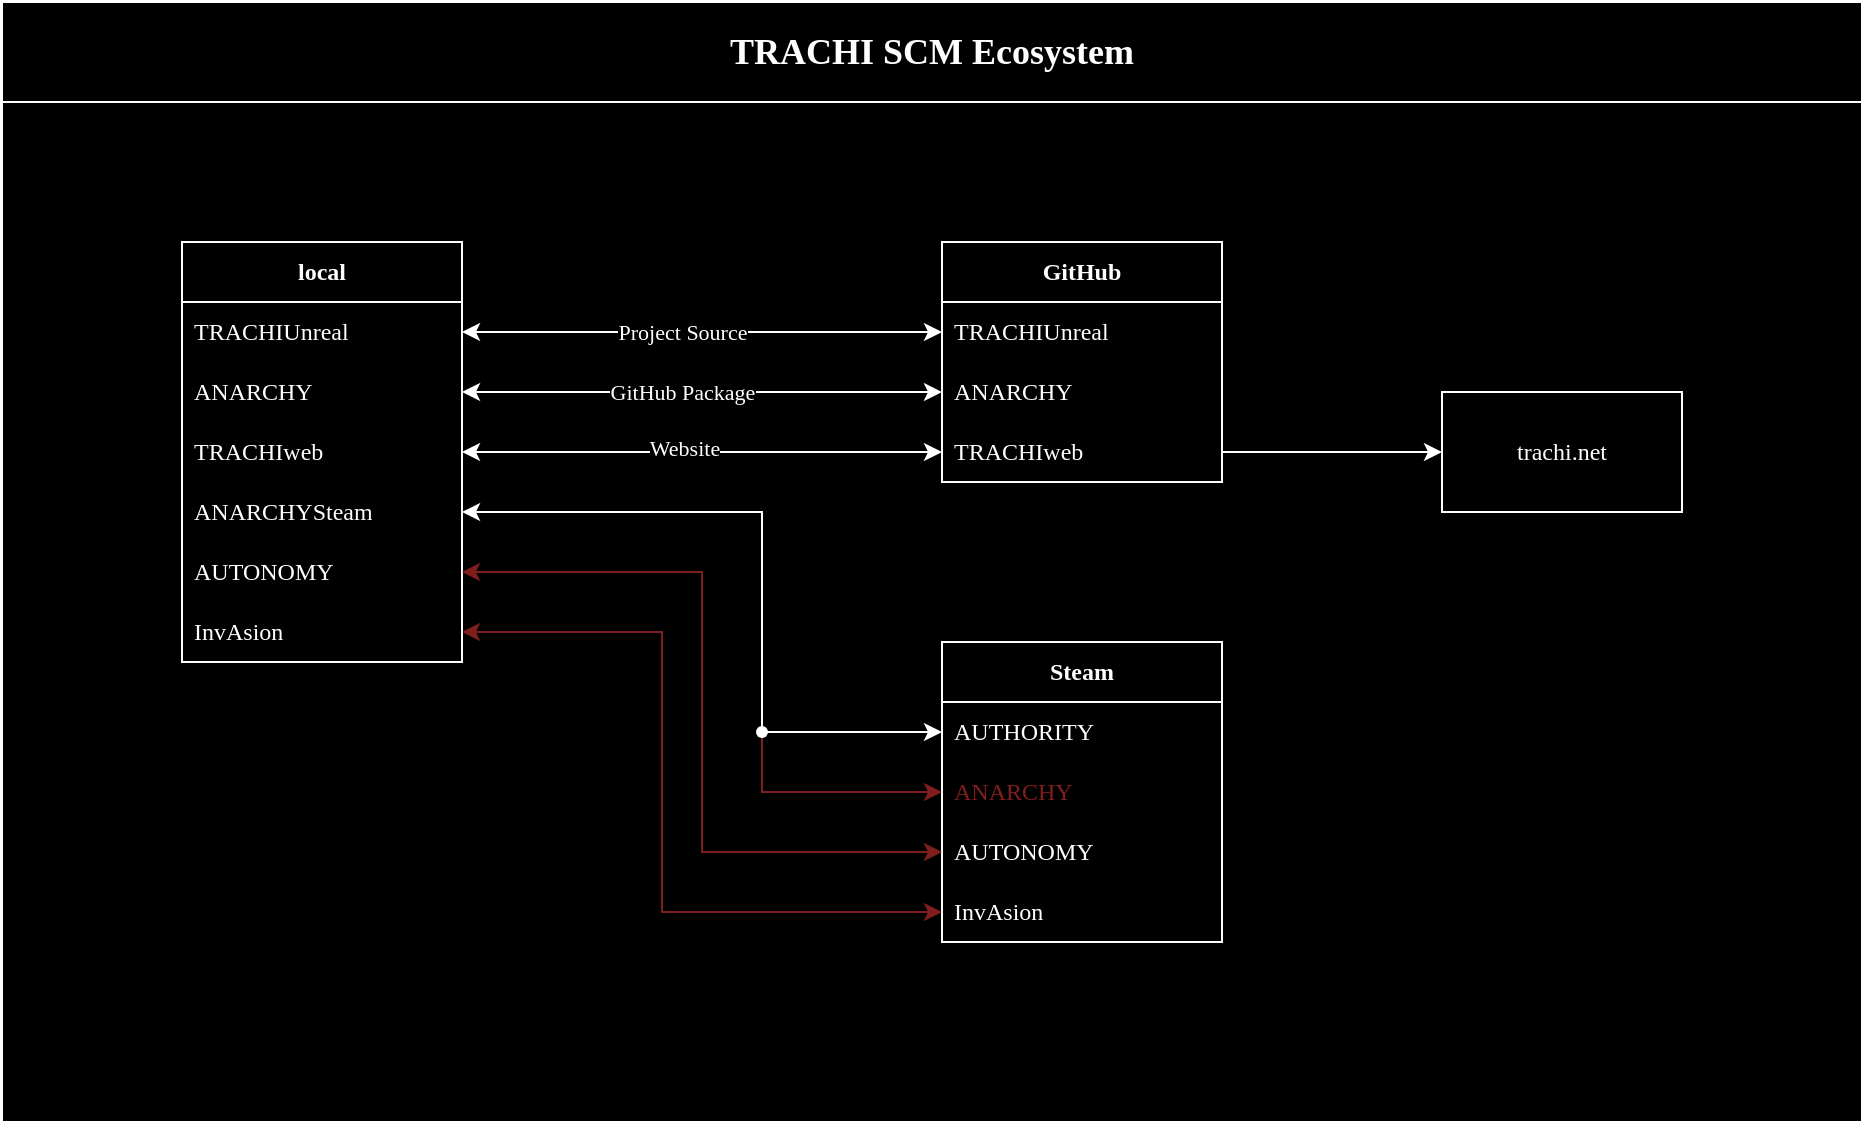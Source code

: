 <mxfile version="20.8.11" type="github">
  <diagram id="prtHgNgQTEPvFCAcTncT" name="Page-1">
    <mxGraphModel dx="358" dy="637" grid="1" gridSize="10" guides="1" tooltips="1" connect="1" arrows="1" fold="1" page="1" pageScale="1" pageWidth="827" pageHeight="1169" math="0" shadow="0">
      <root>
        <mxCell id="0" />
        <mxCell id="1" parent="0" />
        <mxCell id="U35MboQYNCDHYeBfsKGN-50" value="&lt;h2&gt;TRACHI SCM Ecosystem&lt;/h2&gt;" style="swimlane;whiteSpace=wrap;html=1;comic=0;fontFamily=Jost;fontSource=https%3A%2F%2Ffonts.googleapis.com%2Fcss%3Ffamily%3DJost;fontColor=#FFFFFF;fillColor=#000000;container=0;treeFolding=0;treeMoving=0;pointerEvents=1;enumerate=0;swimlaneFillColor=#000000;strokeColor=#FFFFFF;startSize=50;" vertex="1" parent="1">
          <mxGeometry x="1060" y="400" width="930" height="560" as="geometry" />
        </mxCell>
        <mxCell id="U35MboQYNCDHYeBfsKGN-62" value="" style="group" vertex="1" connectable="0" parent="U35MboQYNCDHYeBfsKGN-50">
          <mxGeometry x="90" y="120" width="750" height="350" as="geometry" />
        </mxCell>
        <mxCell id="U35MboQYNCDHYeBfsKGN-4" value="trachi.net" style="rounded=0;whiteSpace=wrap;html=1;fontFamily=Jost;fontSource=https%3A%2F%2Ffonts.googleapis.com%2Fcss%3Ffamily%3DJost;strokeColor=#FFFFFF;fontColor=#FFFFFF;fillColor=#000000;" vertex="1" parent="U35MboQYNCDHYeBfsKGN-62">
          <mxGeometry x="630" y="75" width="120" height="60" as="geometry" />
        </mxCell>
        <mxCell id="U35MboQYNCDHYeBfsKGN-7" value="&lt;div&gt;&lt;b&gt;GitHub&lt;/b&gt;&lt;/div&gt;" style="swimlane;fontStyle=0;childLayout=stackLayout;horizontal=1;startSize=30;horizontalStack=0;resizeParent=1;resizeParentMax=0;resizeLast=0;collapsible=1;marginBottom=0;whiteSpace=wrap;html=1;comic=0;fontFamily=Jost;fontSource=https%3A%2F%2Ffonts.googleapis.com%2Fcss%3Ffamily%3DJost;strokeColor=#FFFFFF;fontColor=#FFFFFF;fillColor=#000000;" vertex="1" parent="U35MboQYNCDHYeBfsKGN-62">
          <mxGeometry x="380" width="140" height="120" as="geometry" />
        </mxCell>
        <mxCell id="U35MboQYNCDHYeBfsKGN-8" value="TRACHIUnreal" style="text;strokeColor=none;fillColor=none;align=left;verticalAlign=middle;spacingLeft=4;spacingRight=4;overflow=hidden;points=[[0,0.5],[1,0.5]];portConstraint=eastwest;rotatable=0;whiteSpace=wrap;html=1;fontFamily=Jost;fontSource=https%3A%2F%2Ffonts.googleapis.com%2Fcss%3Ffamily%3DJost;fontColor=#FFFFFF;" vertex="1" parent="U35MboQYNCDHYeBfsKGN-7">
          <mxGeometry y="30" width="140" height="30" as="geometry" />
        </mxCell>
        <mxCell id="U35MboQYNCDHYeBfsKGN-9" value="ANARCHY" style="text;strokeColor=none;fillColor=none;align=left;verticalAlign=middle;spacingLeft=4;spacingRight=4;overflow=hidden;points=[[0,0.5],[1,0.5]];portConstraint=eastwest;rotatable=0;whiteSpace=wrap;html=1;fontFamily=Jost;fontSource=https%3A%2F%2Ffonts.googleapis.com%2Fcss%3Ffamily%3DJost;fontColor=#FFFFFF;" vertex="1" parent="U35MboQYNCDHYeBfsKGN-7">
          <mxGeometry y="60" width="140" height="30" as="geometry" />
        </mxCell>
        <mxCell id="U35MboQYNCDHYeBfsKGN-10" value="TRACHIweb" style="text;strokeColor=none;fillColor=none;align=left;verticalAlign=middle;spacingLeft=4;spacingRight=4;overflow=hidden;points=[[0,0.5],[1,0.5]];portConstraint=eastwest;rotatable=0;whiteSpace=wrap;html=1;fontFamily=Jost;fontSource=https%3A%2F%2Ffonts.googleapis.com%2Fcss%3Ffamily%3DJost;fontColor=#FFFFFF;" vertex="1" parent="U35MboQYNCDHYeBfsKGN-7">
          <mxGeometry y="90" width="140" height="30" as="geometry" />
        </mxCell>
        <mxCell id="U35MboQYNCDHYeBfsKGN-11" style="edgeStyle=orthogonalEdgeStyle;rounded=0;orthogonalLoop=1;jettySize=auto;html=1;fontFamily=Jost;fontSource=https%3A%2F%2Ffonts.googleapis.com%2Fcss%3Ffamily%3DJost;fontColor=#FFFFFF;strokeColor=#FFFFFF;" edge="1" parent="U35MboQYNCDHYeBfsKGN-62" source="U35MboQYNCDHYeBfsKGN-10" target="U35MboQYNCDHYeBfsKGN-4">
          <mxGeometry relative="1" as="geometry">
            <mxPoint x="670" y="105" as="targetPoint" />
          </mxGeometry>
        </mxCell>
        <mxCell id="U35MboQYNCDHYeBfsKGN-12" value="&lt;div&gt;&lt;b&gt;local&lt;/b&gt;&lt;/div&gt;" style="swimlane;fontStyle=0;childLayout=stackLayout;horizontal=1;startSize=30;horizontalStack=0;resizeParent=1;resizeParentMax=0;resizeLast=0;collapsible=1;marginBottom=0;whiteSpace=wrap;html=1;comic=0;fontFamily=Jost;fontSource=https%3A%2F%2Ffonts.googleapis.com%2Fcss%3Ffamily%3DJost;strokeColor=#FFFFFF;fontColor=#FFFFFF;fillColor=#000000;" vertex="1" parent="U35MboQYNCDHYeBfsKGN-62">
          <mxGeometry width="140" height="210" as="geometry" />
        </mxCell>
        <mxCell id="U35MboQYNCDHYeBfsKGN-13" value="TRACHIUnreal" style="text;strokeColor=none;fillColor=none;align=left;verticalAlign=middle;spacingLeft=4;spacingRight=4;overflow=hidden;points=[[0,0.5],[1,0.5]];portConstraint=eastwest;rotatable=0;whiteSpace=wrap;html=1;fontFamily=Jost;fontSource=https%3A%2F%2Ffonts.googleapis.com%2Fcss%3Ffamily%3DJost;fontColor=#FFFFFF;" vertex="1" parent="U35MboQYNCDHYeBfsKGN-12">
          <mxGeometry y="30" width="140" height="30" as="geometry" />
        </mxCell>
        <mxCell id="U35MboQYNCDHYeBfsKGN-14" value="ANARCHY" style="text;strokeColor=none;fillColor=none;align=left;verticalAlign=middle;spacingLeft=4;spacingRight=4;overflow=hidden;points=[[0,0.5],[1,0.5]];portConstraint=eastwest;rotatable=0;whiteSpace=wrap;html=1;fontFamily=Jost;fontSource=https%3A%2F%2Ffonts.googleapis.com%2Fcss%3Ffamily%3DJost;fontColor=#FFFFFF;" vertex="1" parent="U35MboQYNCDHYeBfsKGN-12">
          <mxGeometry y="60" width="140" height="30" as="geometry" />
        </mxCell>
        <mxCell id="U35MboQYNCDHYeBfsKGN-15" value="TRACHIweb" style="text;strokeColor=none;fillColor=none;align=left;verticalAlign=middle;spacingLeft=4;spacingRight=4;overflow=hidden;points=[[0,0.5],[1,0.5]];portConstraint=eastwest;rotatable=0;whiteSpace=wrap;html=1;fontFamily=Jost;fontSource=https%3A%2F%2Ffonts.googleapis.com%2Fcss%3Ffamily%3DJost;fontColor=#FFFFFF;" vertex="1" parent="U35MboQYNCDHYeBfsKGN-12">
          <mxGeometry y="90" width="140" height="30" as="geometry" />
        </mxCell>
        <mxCell id="U35MboQYNCDHYeBfsKGN-26" value="&lt;div&gt;ANARCHYSteam&lt;/div&gt;" style="text;strokeColor=none;fillColor=none;align=left;verticalAlign=middle;spacingLeft=4;spacingRight=4;overflow=hidden;points=[[0,0.5],[1,0.5]];portConstraint=eastwest;rotatable=0;whiteSpace=wrap;html=1;fontFamily=Jost;fontSource=https%3A%2F%2Ffonts.googleapis.com%2Fcss%3Ffamily%3DJost;fontColor=#FFFFFF;" vertex="1" parent="U35MboQYNCDHYeBfsKGN-12">
          <mxGeometry y="120" width="140" height="30" as="geometry" />
        </mxCell>
        <mxCell id="U35MboQYNCDHYeBfsKGN-30" value="&lt;div&gt;AUTONOMY&lt;/div&gt;" style="text;strokeColor=none;fillColor=none;align=left;verticalAlign=middle;spacingLeft=4;spacingRight=4;overflow=hidden;points=[[0,0.5],[1,0.5]];portConstraint=eastwest;rotatable=0;whiteSpace=wrap;html=1;fontFamily=Jost;fontSource=https%3A%2F%2Ffonts.googleapis.com%2Fcss%3Ffamily%3DJost;fontColor=#FFFFFF;" vertex="1" parent="U35MboQYNCDHYeBfsKGN-12">
          <mxGeometry y="150" width="140" height="30" as="geometry" />
        </mxCell>
        <mxCell id="U35MboQYNCDHYeBfsKGN-31" value="&lt;div&gt;InvAsion&lt;/div&gt;" style="text;strokeColor=none;fillColor=none;align=left;verticalAlign=middle;spacingLeft=4;spacingRight=4;overflow=hidden;points=[[0,0.5],[1,0.5]];portConstraint=eastwest;rotatable=0;whiteSpace=wrap;html=1;fontFamily=Jost;fontSource=https%3A%2F%2Ffonts.googleapis.com%2Fcss%3Ffamily%3DJost;fontColor=#FFFFFF;" vertex="1" parent="U35MboQYNCDHYeBfsKGN-12">
          <mxGeometry y="180" width="140" height="30" as="geometry" />
        </mxCell>
        <mxCell id="U35MboQYNCDHYeBfsKGN-16" value="&lt;div&gt;&lt;b&gt;Steam&lt;/b&gt;&lt;/div&gt;" style="swimlane;fontStyle=0;childLayout=stackLayout;horizontal=1;startSize=30;horizontalStack=0;resizeParent=1;resizeParentMax=0;resizeLast=0;collapsible=1;marginBottom=0;whiteSpace=wrap;html=1;comic=0;fontFamily=Jost;fontSource=https%3A%2F%2Ffonts.googleapis.com%2Fcss%3Ffamily%3DJost;strokeColor=#FFFFFF;fontColor=#FFFFFF;fillColor=#000000;" vertex="1" parent="U35MboQYNCDHYeBfsKGN-62">
          <mxGeometry x="380" y="200" width="140" height="150" as="geometry" />
        </mxCell>
        <mxCell id="U35MboQYNCDHYeBfsKGN-17" value="AUTHORITY" style="text;strokeColor=none;fillColor=none;align=left;verticalAlign=middle;spacingLeft=4;spacingRight=4;overflow=hidden;points=[[0,0.5],[1,0.5]];portConstraint=eastwest;rotatable=0;whiteSpace=wrap;html=1;fontFamily=Jost;fontSource=https%3A%2F%2Ffonts.googleapis.com%2Fcss%3Ffamily%3DJost;fontColor=#FFFFFF;" vertex="1" parent="U35MboQYNCDHYeBfsKGN-16">
          <mxGeometry y="30" width="140" height="30" as="geometry" />
        </mxCell>
        <mxCell id="U35MboQYNCDHYeBfsKGN-58" value="ANARCHY" style="text;strokeColor=none;fillColor=none;align=left;verticalAlign=middle;spacingLeft=4;spacingRight=4;overflow=hidden;points=[[0,0.5],[1,0.5]];portConstraint=eastwest;rotatable=0;whiteSpace=wrap;html=1;fontFamily=Jost;fontSource=https%3A%2F%2Ffonts.googleapis.com%2Fcss%3Ffamily%3DJost;fontColor=#801E1E;" vertex="1" parent="U35MboQYNCDHYeBfsKGN-16">
          <mxGeometry y="60" width="140" height="30" as="geometry" />
        </mxCell>
        <mxCell id="U35MboQYNCDHYeBfsKGN-19" value="&lt;div&gt;AUTONOMY&lt;/div&gt;" style="text;strokeColor=none;fillColor=none;align=left;verticalAlign=middle;spacingLeft=4;spacingRight=4;overflow=hidden;points=[[0,0.5],[1,0.5]];portConstraint=eastwest;rotatable=0;whiteSpace=wrap;html=1;fontFamily=Jost;fontSource=https%3A%2F%2Ffonts.googleapis.com%2Fcss%3Ffamily%3DJost;fontColor=#FFFFFF;" vertex="1" parent="U35MboQYNCDHYeBfsKGN-16">
          <mxGeometry y="90" width="140" height="30" as="geometry" />
        </mxCell>
        <mxCell id="U35MboQYNCDHYeBfsKGN-21" value="&lt;div&gt;InvAsion&lt;/div&gt;" style="text;strokeColor=none;fillColor=none;align=left;verticalAlign=middle;spacingLeft=4;spacingRight=4;overflow=hidden;points=[[0,0.5],[1,0.5]];portConstraint=eastwest;rotatable=0;whiteSpace=wrap;html=1;fontFamily=Jost;fontSource=https%3A%2F%2Ffonts.googleapis.com%2Fcss%3Ffamily%3DJost;fontColor=#FFFFFF;" vertex="1" parent="U35MboQYNCDHYeBfsKGN-16">
          <mxGeometry y="120" width="140" height="30" as="geometry" />
        </mxCell>
        <mxCell id="U35MboQYNCDHYeBfsKGN-22" style="edgeStyle=orthogonalEdgeStyle;rounded=0;orthogonalLoop=1;jettySize=auto;html=1;fontColor=#FFFFFF;startArrow=classic;startFill=1;fontFamily=Jost;fontSource=https%3A%2F%2Ffonts.googleapis.com%2Fcss%3Ffamily%3DJost;strokeColor=#FFFFFF;" edge="1" parent="U35MboQYNCDHYeBfsKGN-62" source="U35MboQYNCDHYeBfsKGN-13" target="U35MboQYNCDHYeBfsKGN-8">
          <mxGeometry relative="1" as="geometry" />
        </mxCell>
        <mxCell id="U35MboQYNCDHYeBfsKGN-38" value="&lt;div&gt;Project Source&lt;/div&gt;" style="edgeLabel;html=1;align=center;verticalAlign=middle;resizable=0;points=[];fontFamily=Jost;fontColor=#FFFFFF;labelBackgroundColor=#000000;" vertex="1" connectable="0" parent="U35MboQYNCDHYeBfsKGN-22">
          <mxGeometry x="-0.184" y="-1" relative="1" as="geometry">
            <mxPoint x="12" y="-1" as="offset" />
          </mxGeometry>
        </mxCell>
        <mxCell id="U35MboQYNCDHYeBfsKGN-24" style="edgeStyle=orthogonalEdgeStyle;rounded=0;orthogonalLoop=1;jettySize=auto;html=1;exitX=1;exitY=0.5;exitDx=0;exitDy=0;fontColor=#FFFFFF;startArrow=classic;startFill=1;fontFamily=Jost;fontSource=https%3A%2F%2Ffonts.googleapis.com%2Fcss%3Ffamily%3DJost;strokeColor=#FFFFFF;" edge="1" parent="U35MboQYNCDHYeBfsKGN-62" source="U35MboQYNCDHYeBfsKGN-14" target="U35MboQYNCDHYeBfsKGN-9">
          <mxGeometry relative="1" as="geometry" />
        </mxCell>
        <mxCell id="U35MboQYNCDHYeBfsKGN-39" value="&lt;div&gt;GitHub Package&lt;/div&gt;" style="edgeLabel;html=1;align=center;verticalAlign=middle;resizable=0;points=[];fontFamily=Jost;fontColor=#FFFFFF;labelBackgroundColor=#000000;" vertex="1" connectable="0" parent="U35MboQYNCDHYeBfsKGN-24">
          <mxGeometry x="-0.123" y="2" relative="1" as="geometry">
            <mxPoint x="5" y="2" as="offset" />
          </mxGeometry>
        </mxCell>
        <mxCell id="U35MboQYNCDHYeBfsKGN-27" style="edgeStyle=orthogonalEdgeStyle;rounded=0;orthogonalLoop=1;jettySize=auto;html=1;fontColor=#FFFFFF;startArrow=classic;startFill=1;fontFamily=Jost;fontSource=https%3A%2F%2Ffonts.googleapis.com%2Fcss%3Ffamily%3DJost;strokeColor=#FFFFFF;" edge="1" parent="U35MboQYNCDHYeBfsKGN-62" source="U35MboQYNCDHYeBfsKGN-26" target="U35MboQYNCDHYeBfsKGN-17">
          <mxGeometry relative="1" as="geometry">
            <Array as="points">
              <mxPoint x="290" y="135" />
              <mxPoint x="290" y="245" />
            </Array>
          </mxGeometry>
        </mxCell>
        <mxCell id="U35MboQYNCDHYeBfsKGN-29" style="edgeStyle=orthogonalEdgeStyle;rounded=0;orthogonalLoop=1;jettySize=auto;html=1;fontColor=#FFFFFF;startArrow=classic;startFill=1;fontFamily=Jost;fontSource=https%3A%2F%2Ffonts.googleapis.com%2Fcss%3Ffamily%3DJost;strokeColor=#FFFFFF;" edge="1" parent="U35MboQYNCDHYeBfsKGN-62" source="U35MboQYNCDHYeBfsKGN-15" target="U35MboQYNCDHYeBfsKGN-10">
          <mxGeometry relative="1" as="geometry" />
        </mxCell>
        <mxCell id="U35MboQYNCDHYeBfsKGN-40" value="&lt;div&gt;Website&lt;/div&gt;" style="edgeLabel;html=1;align=center;verticalAlign=middle;resizable=0;points=[];fontFamily=Jost;fontColor=#FFFFFF;labelBackgroundColor=#000000;" vertex="1" connectable="0" parent="U35MboQYNCDHYeBfsKGN-29">
          <mxGeometry x="-0.213" y="-1" relative="1" as="geometry">
            <mxPoint x="16" y="-3" as="offset" />
          </mxGeometry>
        </mxCell>
        <mxCell id="U35MboQYNCDHYeBfsKGN-32" style="edgeStyle=orthogonalEdgeStyle;rounded=0;orthogonalLoop=1;jettySize=auto;html=1;entryX=0;entryY=0.5;entryDx=0;entryDy=0;fontColor=#FFFFFF;startArrow=classic;startFill=1;strokeColor=#801E1E;fontFamily=Jost;fontSource=https%3A%2F%2Ffonts.googleapis.com%2Fcss%3Ffamily%3DJost;" edge="1" parent="U35MboQYNCDHYeBfsKGN-62" source="U35MboQYNCDHYeBfsKGN-30" target="U35MboQYNCDHYeBfsKGN-19">
          <mxGeometry relative="1" as="geometry" />
        </mxCell>
        <mxCell id="U35MboQYNCDHYeBfsKGN-33" style="edgeStyle=orthogonalEdgeStyle;rounded=0;orthogonalLoop=1;jettySize=auto;html=1;strokeColor=#801E1E;fontColor=#FFFFFF;startArrow=classic;startFill=1;fontFamily=Jost;fontSource=https%3A%2F%2Ffonts.googleapis.com%2Fcss%3Ffamily%3DJost;entryX=0;entryY=0.5;entryDx=0;entryDy=0;" edge="1" parent="U35MboQYNCDHYeBfsKGN-62" source="U35MboQYNCDHYeBfsKGN-31" target="U35MboQYNCDHYeBfsKGN-21">
          <mxGeometry relative="1" as="geometry">
            <Array as="points">
              <mxPoint x="240" y="195" />
              <mxPoint x="240" y="335" />
            </Array>
          </mxGeometry>
        </mxCell>
        <mxCell id="U35MboQYNCDHYeBfsKGN-61" style="edgeStyle=orthogonalEdgeStyle;rounded=0;orthogonalLoop=1;jettySize=auto;html=1;strokeColor=#801E1E;fontFamily=Jost;fontSource=https%3A%2F%2Ffonts.googleapis.com%2Fcss%3Ffamily%3DJost;fontColor=#801E1E;startArrow=none;startFill=0;" edge="1" parent="U35MboQYNCDHYeBfsKGN-62" source="U35MboQYNCDHYeBfsKGN-60" target="U35MboQYNCDHYeBfsKGN-58">
          <mxGeometry relative="1" as="geometry" />
        </mxCell>
        <mxCell id="U35MboQYNCDHYeBfsKGN-60" value="" style="shape=waypoint;sketch=0;fillStyle=solid;size=6;pointerEvents=1;points=[];fillColor=none;resizable=0;rotatable=0;perimeter=centerPerimeter;snapToPoint=1;labelBackgroundColor=#000000;comic=0;strokeColor=#FFFFFF;fontFamily=Jost;fontSource=https%3A%2F%2Ffonts.googleapis.com%2Fcss%3Ffamily%3DJost;fontColor=#801E1E;" vertex="1" parent="U35MboQYNCDHYeBfsKGN-62">
          <mxGeometry x="280" y="235" width="20" height="20" as="geometry" />
        </mxCell>
      </root>
    </mxGraphModel>
  </diagram>
</mxfile>
